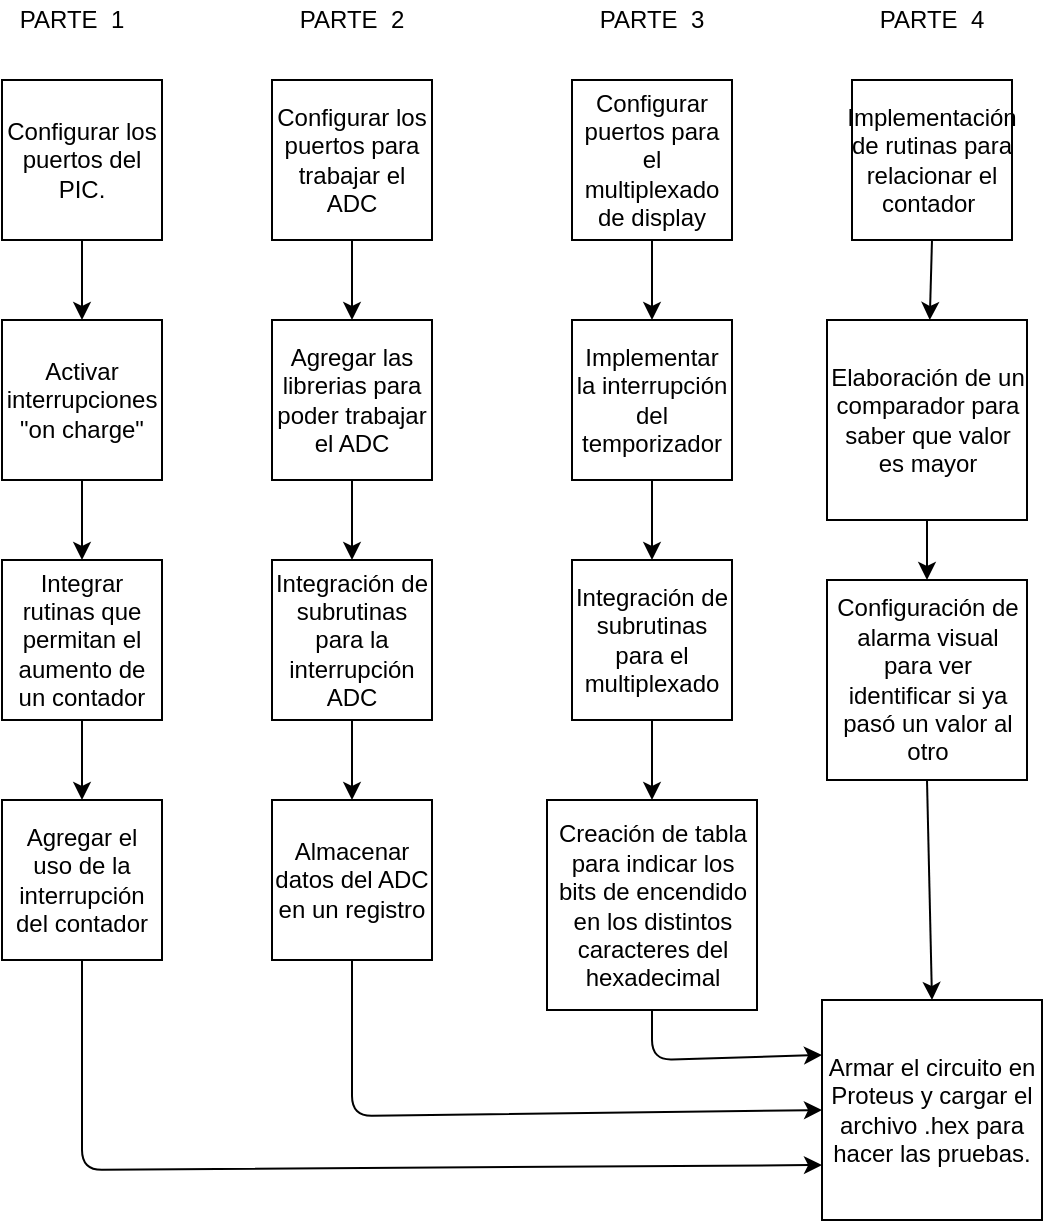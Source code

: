 <mxfile version="14.2.9" type="device"><diagram id="o16d3lYkGjFESxTCrX9M" name="Page-1"><mxGraphModel dx="673" dy="1443" grid="1" gridSize="10" guides="1" tooltips="1" connect="1" arrows="1" fold="1" page="1" pageScale="1" pageWidth="850" pageHeight="1100" math="0" shadow="0"><root><mxCell id="0"/><mxCell id="1" parent="0"/><mxCell id="FApCVvyAfy_r0dHeIhws-1" value="PARTE&amp;nbsp; 1" style="text;html=1;strokeColor=none;fillColor=none;align=center;verticalAlign=middle;whiteSpace=wrap;rounded=0;" vertex="1" parent="1"><mxGeometry x="70" y="120" width="70" height="20" as="geometry"/></mxCell><mxCell id="FApCVvyAfy_r0dHeIhws-2" value="PARTE&amp;nbsp; 2" style="text;html=1;strokeColor=none;fillColor=none;align=center;verticalAlign=middle;whiteSpace=wrap;rounded=0;" vertex="1" parent="1"><mxGeometry x="210" y="120" width="70" height="20" as="geometry"/></mxCell><mxCell id="FApCVvyAfy_r0dHeIhws-3" value="PARTE&amp;nbsp; 3" style="text;html=1;strokeColor=none;fillColor=none;align=center;verticalAlign=middle;whiteSpace=wrap;rounded=0;" vertex="1" parent="1"><mxGeometry x="360" y="120" width="70" height="20" as="geometry"/></mxCell><mxCell id="FApCVvyAfy_r0dHeIhws-4" value="PARTE&amp;nbsp; 4" style="text;html=1;strokeColor=none;fillColor=none;align=center;verticalAlign=middle;whiteSpace=wrap;rounded=0;" vertex="1" parent="1"><mxGeometry x="500" y="120" width="70" height="20" as="geometry"/></mxCell><mxCell id="FApCVvyAfy_r0dHeIhws-5" value="Configurar los puertos del PIC." style="whiteSpace=wrap;html=1;aspect=fixed;" vertex="1" parent="1"><mxGeometry x="70" y="160" width="80" height="80" as="geometry"/></mxCell><mxCell id="FApCVvyAfy_r0dHeIhws-6" value="Activar interrupciones &quot;on charge&quot;" style="whiteSpace=wrap;html=1;aspect=fixed;" vertex="1" parent="1"><mxGeometry x="70" y="280" width="80" height="80" as="geometry"/></mxCell><mxCell id="FApCVvyAfy_r0dHeIhws-7" value="Integrar rutinas que permitan el aumento de un contador" style="whiteSpace=wrap;html=1;aspect=fixed;" vertex="1" parent="1"><mxGeometry x="70" y="400" width="80" height="80" as="geometry"/></mxCell><mxCell id="FApCVvyAfy_r0dHeIhws-8" value="Agregar el uso de la interrupción del contador" style="whiteSpace=wrap;html=1;aspect=fixed;" vertex="1" parent="1"><mxGeometry x="70" y="520" width="80" height="80" as="geometry"/></mxCell><mxCell id="FApCVvyAfy_r0dHeIhws-9" value="" style="endArrow=classic;html=1;exitX=0.5;exitY=1;exitDx=0;exitDy=0;" edge="1" parent="1" source="FApCVvyAfy_r0dHeIhws-5" target="FApCVvyAfy_r0dHeIhws-6"><mxGeometry width="50" height="50" relative="1" as="geometry"><mxPoint x="120" y="380" as="sourcePoint"/><mxPoint x="170" y="330" as="targetPoint"/></mxGeometry></mxCell><mxCell id="FApCVvyAfy_r0dHeIhws-10" value="" style="endArrow=classic;html=1;exitX=0.5;exitY=1;exitDx=0;exitDy=0;entryX=0.5;entryY=0;entryDx=0;entryDy=0;" edge="1" parent="1" source="FApCVvyAfy_r0dHeIhws-6" target="FApCVvyAfy_r0dHeIhws-7"><mxGeometry width="50" height="50" relative="1" as="geometry"><mxPoint x="120" y="250" as="sourcePoint"/><mxPoint x="120" y="290" as="targetPoint"/></mxGeometry></mxCell><mxCell id="FApCVvyAfy_r0dHeIhws-11" value="" style="endArrow=classic;html=1;exitX=0.5;exitY=1;exitDx=0;exitDy=0;entryX=0.5;entryY=0;entryDx=0;entryDy=0;" edge="1" parent="1" source="FApCVvyAfy_r0dHeIhws-7" target="FApCVvyAfy_r0dHeIhws-8"><mxGeometry width="50" height="50" relative="1" as="geometry"><mxPoint x="130" y="260" as="sourcePoint"/><mxPoint x="130" y="300" as="targetPoint"/></mxGeometry></mxCell><mxCell id="FApCVvyAfy_r0dHeIhws-12" value="Configurar los puertos para trabajar el ADC" style="whiteSpace=wrap;html=1;aspect=fixed;" vertex="1" parent="1"><mxGeometry x="205" y="160" width="80" height="80" as="geometry"/></mxCell><mxCell id="FApCVvyAfy_r0dHeIhws-13" value="Agregar las librerias para poder trabajar el ADC" style="whiteSpace=wrap;html=1;aspect=fixed;" vertex="1" parent="1"><mxGeometry x="205" y="280" width="80" height="80" as="geometry"/></mxCell><mxCell id="FApCVvyAfy_r0dHeIhws-14" value="Integración de subrutinas para la interrupción ADC" style="whiteSpace=wrap;html=1;aspect=fixed;" vertex="1" parent="1"><mxGeometry x="205" y="400" width="80" height="80" as="geometry"/></mxCell><mxCell id="FApCVvyAfy_r0dHeIhws-15" value="Almacenar datos del ADC en un registro" style="whiteSpace=wrap;html=1;aspect=fixed;" vertex="1" parent="1"><mxGeometry x="205" y="520" width="80" height="80" as="geometry"/></mxCell><mxCell id="FApCVvyAfy_r0dHeIhws-16" value="" style="endArrow=classic;html=1;exitX=0.5;exitY=1;exitDx=0;exitDy=0;" edge="1" parent="1" source="FApCVvyAfy_r0dHeIhws-12" target="FApCVvyAfy_r0dHeIhws-13"><mxGeometry width="50" height="50" relative="1" as="geometry"><mxPoint x="255" y="380" as="sourcePoint"/><mxPoint x="305" y="330" as="targetPoint"/></mxGeometry></mxCell><mxCell id="FApCVvyAfy_r0dHeIhws-17" value="" style="endArrow=classic;html=1;exitX=0.5;exitY=1;exitDx=0;exitDy=0;entryX=0.5;entryY=0;entryDx=0;entryDy=0;" edge="1" parent="1" source="FApCVvyAfy_r0dHeIhws-13" target="FApCVvyAfy_r0dHeIhws-14"><mxGeometry width="50" height="50" relative="1" as="geometry"><mxPoint x="255" y="250" as="sourcePoint"/><mxPoint x="255" y="290" as="targetPoint"/></mxGeometry></mxCell><mxCell id="FApCVvyAfy_r0dHeIhws-18" value="" style="endArrow=classic;html=1;exitX=0.5;exitY=1;exitDx=0;exitDy=0;entryX=0.5;entryY=0;entryDx=0;entryDy=0;" edge="1" parent="1" source="FApCVvyAfy_r0dHeIhws-14" target="FApCVvyAfy_r0dHeIhws-15"><mxGeometry width="50" height="50" relative="1" as="geometry"><mxPoint x="265" y="260" as="sourcePoint"/><mxPoint x="265" y="300" as="targetPoint"/></mxGeometry></mxCell><mxCell id="FApCVvyAfy_r0dHeIhws-19" value="Configurar puertos para el multiplexado de display" style="whiteSpace=wrap;html=1;aspect=fixed;" vertex="1" parent="1"><mxGeometry x="355" y="160" width="80" height="80" as="geometry"/></mxCell><mxCell id="FApCVvyAfy_r0dHeIhws-20" value="Implementar la interrupción del temporizador" style="whiteSpace=wrap;html=1;aspect=fixed;" vertex="1" parent="1"><mxGeometry x="355" y="280" width="80" height="80" as="geometry"/></mxCell><mxCell id="FApCVvyAfy_r0dHeIhws-21" value="Integración de subrutinas para el multiplexado" style="whiteSpace=wrap;html=1;aspect=fixed;" vertex="1" parent="1"><mxGeometry x="355" y="400" width="80" height="80" as="geometry"/></mxCell><mxCell id="FApCVvyAfy_r0dHeIhws-22" value="Creación de tabla para indicar los bits de encendido en los distintos caracteres del hexadecimal" style="whiteSpace=wrap;html=1;aspect=fixed;" vertex="1" parent="1"><mxGeometry x="342.5" y="520" width="105" height="105" as="geometry"/></mxCell><mxCell id="FApCVvyAfy_r0dHeIhws-23" value="" style="endArrow=classic;html=1;exitX=0.5;exitY=1;exitDx=0;exitDy=0;" edge="1" parent="1" source="FApCVvyAfy_r0dHeIhws-19" target="FApCVvyAfy_r0dHeIhws-20"><mxGeometry width="50" height="50" relative="1" as="geometry"><mxPoint x="405" y="380" as="sourcePoint"/><mxPoint x="455" y="330" as="targetPoint"/></mxGeometry></mxCell><mxCell id="FApCVvyAfy_r0dHeIhws-24" value="" style="endArrow=classic;html=1;exitX=0.5;exitY=1;exitDx=0;exitDy=0;entryX=0.5;entryY=0;entryDx=0;entryDy=0;" edge="1" parent="1" source="FApCVvyAfy_r0dHeIhws-20" target="FApCVvyAfy_r0dHeIhws-21"><mxGeometry width="50" height="50" relative="1" as="geometry"><mxPoint x="405" y="250" as="sourcePoint"/><mxPoint x="405" y="290" as="targetPoint"/></mxGeometry></mxCell><mxCell id="FApCVvyAfy_r0dHeIhws-25" value="" style="endArrow=classic;html=1;exitX=0.5;exitY=1;exitDx=0;exitDy=0;entryX=0.5;entryY=0;entryDx=0;entryDy=0;" edge="1" parent="1" source="FApCVvyAfy_r0dHeIhws-21" target="FApCVvyAfy_r0dHeIhws-22"><mxGeometry width="50" height="50" relative="1" as="geometry"><mxPoint x="415" y="260" as="sourcePoint"/><mxPoint x="415" y="300" as="targetPoint"/></mxGeometry></mxCell><mxCell id="FApCVvyAfy_r0dHeIhws-26" value="Implementación de rutinas para relacionar el contador&amp;nbsp;" style="whiteSpace=wrap;html=1;aspect=fixed;" vertex="1" parent="1"><mxGeometry x="495" y="160" width="80" height="80" as="geometry"/></mxCell><mxCell id="FApCVvyAfy_r0dHeIhws-27" value="Elaboración de un comparador para saber que valor es mayor" style="whiteSpace=wrap;html=1;aspect=fixed;" vertex="1" parent="1"><mxGeometry x="482.5" y="280" width="100" height="100" as="geometry"/></mxCell><mxCell id="FApCVvyAfy_r0dHeIhws-28" value="Configuración de alarma visual para ver identificar si ya pasó un valor al otro" style="whiteSpace=wrap;html=1;aspect=fixed;" vertex="1" parent="1"><mxGeometry x="482.5" y="410" width="100" height="100" as="geometry"/></mxCell><mxCell id="FApCVvyAfy_r0dHeIhws-29" value="Armar el circuito en Proteus y cargar el archivo .hex para hacer las pruebas." style="whiteSpace=wrap;html=1;aspect=fixed;" vertex="1" parent="1"><mxGeometry x="480" y="620" width="110" height="110" as="geometry"/></mxCell><mxCell id="FApCVvyAfy_r0dHeIhws-30" value="" style="endArrow=classic;html=1;exitX=0.5;exitY=1;exitDx=0;exitDy=0;" edge="1" parent="1" source="FApCVvyAfy_r0dHeIhws-26" target="FApCVvyAfy_r0dHeIhws-27"><mxGeometry width="50" height="50" relative="1" as="geometry"><mxPoint x="545" y="380" as="sourcePoint"/><mxPoint x="595" y="330" as="targetPoint"/></mxGeometry></mxCell><mxCell id="FApCVvyAfy_r0dHeIhws-31" value="" style="endArrow=classic;html=1;exitX=0.5;exitY=1;exitDx=0;exitDy=0;entryX=0.5;entryY=0;entryDx=0;entryDy=0;" edge="1" parent="1" source="FApCVvyAfy_r0dHeIhws-27" target="FApCVvyAfy_r0dHeIhws-28"><mxGeometry width="50" height="50" relative="1" as="geometry"><mxPoint x="545" y="250" as="sourcePoint"/><mxPoint x="545" y="290" as="targetPoint"/></mxGeometry></mxCell><mxCell id="FApCVvyAfy_r0dHeIhws-32" value="" style="endArrow=classic;html=1;exitX=0.5;exitY=1;exitDx=0;exitDy=0;entryX=0.5;entryY=0;entryDx=0;entryDy=0;" edge="1" parent="1" source="FApCVvyAfy_r0dHeIhws-28" target="FApCVvyAfy_r0dHeIhws-29"><mxGeometry width="50" height="50" relative="1" as="geometry"><mxPoint x="555" y="260" as="sourcePoint"/><mxPoint x="555" y="300" as="targetPoint"/></mxGeometry></mxCell><mxCell id="FApCVvyAfy_r0dHeIhws-33" value="" style="endArrow=classic;html=1;entryX=0;entryY=0.75;entryDx=0;entryDy=0;exitX=0.5;exitY=1;exitDx=0;exitDy=0;" edge="1" parent="1" source="FApCVvyAfy_r0dHeIhws-8" target="FApCVvyAfy_r0dHeIhws-29"><mxGeometry width="50" height="50" relative="1" as="geometry"><mxPoint x="280" y="560" as="sourcePoint"/><mxPoint x="330" y="510" as="targetPoint"/><Array as="points"><mxPoint x="110" y="705"/></Array></mxGeometry></mxCell><mxCell id="FApCVvyAfy_r0dHeIhws-34" value="" style="endArrow=classic;html=1;exitX=0.5;exitY=1;exitDx=0;exitDy=0;entryX=0;entryY=0.5;entryDx=0;entryDy=0;" edge="1" parent="1" source="FApCVvyAfy_r0dHeIhws-15" target="FApCVvyAfy_r0dHeIhws-29"><mxGeometry width="50" height="50" relative="1" as="geometry"><mxPoint x="280" y="560" as="sourcePoint"/><mxPoint x="245" y="710" as="targetPoint"/><Array as="points"><mxPoint x="245" y="678"/></Array></mxGeometry></mxCell><mxCell id="FApCVvyAfy_r0dHeIhws-35" value="" style="endArrow=classic;html=1;exitX=0.5;exitY=1;exitDx=0;exitDy=0;entryX=0;entryY=0.25;entryDx=0;entryDy=0;" edge="1" parent="1" source="FApCVvyAfy_r0dHeIhws-22" target="FApCVvyAfy_r0dHeIhws-29"><mxGeometry width="50" height="50" relative="1" as="geometry"><mxPoint x="280" y="560" as="sourcePoint"/><mxPoint x="330" y="510" as="targetPoint"/><Array as="points"><mxPoint x="395" y="650"/></Array></mxGeometry></mxCell></root></mxGraphModel></diagram></mxfile>